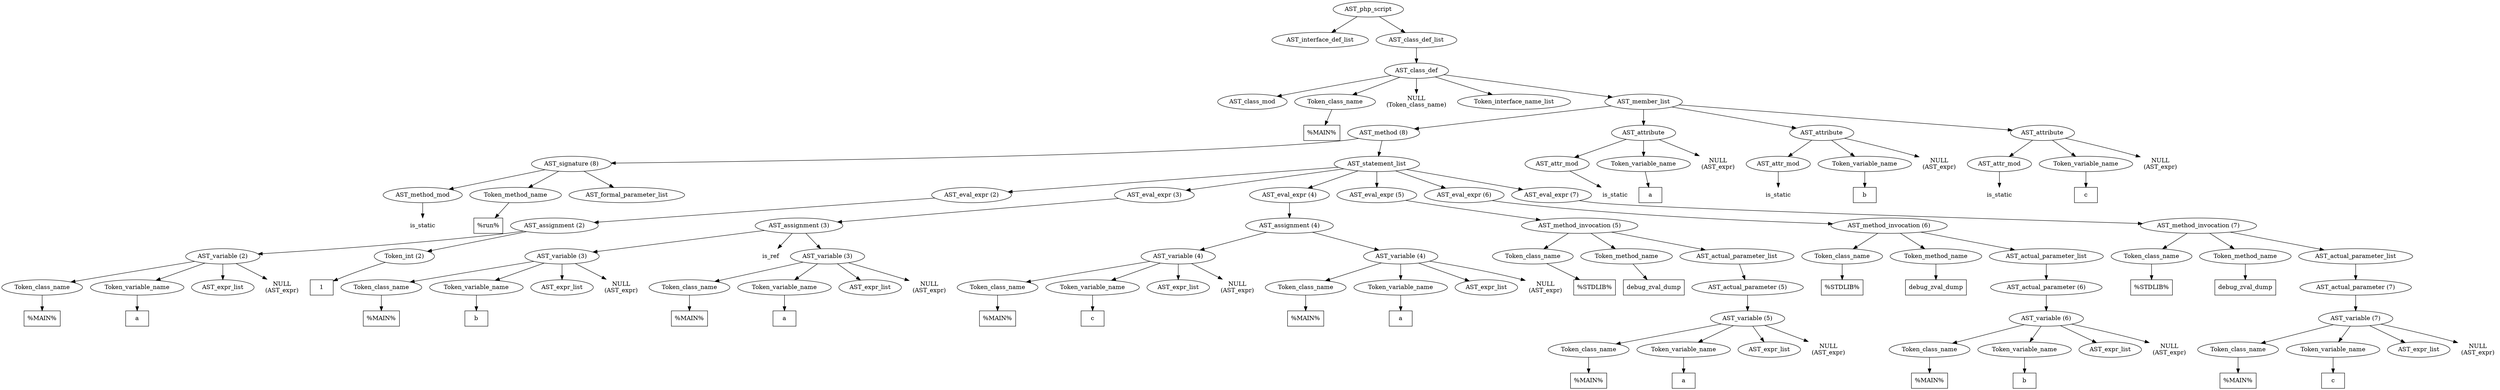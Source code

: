 /*
 * AST in dot format generated by phc -- the PHP compiler
 */

digraph AST {
node_0 [label="AST_php_script"];
node_1 [label="AST_interface_def_list"];
node_2 [label="AST_class_def_list"];
node_3 [label="AST_class_def"];
node_4 [label="AST_class_mod"];
node_5 [label="Token_class_name"];
node_6 [label="%MAIN%", shape=box]
node_5 -> node_6;
node_7 [label="NULL\n(Token_class_name)", shape=plaintext]
node_8 [label="Token_interface_name_list"];
node_9 [label="AST_member_list"];
node_10 [label="AST_method (8)"];
node_11 [label="AST_signature (8)"];
node_12 [label="AST_method_mod"];
node_13 [label="is_static", shape=plaintext]
node_12 -> node_13;
node_14 [label="Token_method_name"];
node_15 [label="%run%", shape=box]
node_14 -> node_15;
node_16 [label="AST_formal_parameter_list"];
node_11 -> node_16;
node_11 -> node_14;
node_11 -> node_12;
node_17 [label="AST_statement_list"];
node_18 [label="AST_eval_expr (2)"];
node_19 [label="AST_assignment (2)"];
node_20 [label="AST_variable (2)"];
node_21 [label="Token_class_name"];
node_22 [label="%MAIN%", shape=box]
node_21 -> node_22;
node_23 [label="Token_variable_name"];
node_24 [label="a", shape=box]
node_23 -> node_24;
node_25 [label="AST_expr_list"];
node_26 [label="NULL\n(AST_expr)", shape=plaintext]
node_20 -> node_26;
node_20 -> node_25;
node_20 -> node_23;
node_20 -> node_21;
node_27 [label="Token_int (2)"];
node_28 [label="1", shape=box]
node_27 -> node_28;
node_19 -> node_27;
node_19 -> node_20;
node_18 -> node_19;
node_29 [label="AST_eval_expr (3)"];
node_30 [label="AST_assignment (3)"];
node_31 [label="AST_variable (3)"];
node_32 [label="Token_class_name"];
node_33 [label="%MAIN%", shape=box]
node_32 -> node_33;
node_34 [label="Token_variable_name"];
node_35 [label="b", shape=box]
node_34 -> node_35;
node_36 [label="AST_expr_list"];
node_37 [label="NULL\n(AST_expr)", shape=plaintext]
node_31 -> node_37;
node_31 -> node_36;
node_31 -> node_34;
node_31 -> node_32;
node_38 [label="is_ref", shape=plaintext]
node_39 [label="AST_variable (3)"];
node_40 [label="Token_class_name"];
node_41 [label="%MAIN%", shape=box]
node_40 -> node_41;
node_42 [label="Token_variable_name"];
node_43 [label="a", shape=box]
node_42 -> node_43;
node_44 [label="AST_expr_list"];
node_45 [label="NULL\n(AST_expr)", shape=plaintext]
node_39 -> node_45;
node_39 -> node_44;
node_39 -> node_42;
node_39 -> node_40;
node_30 -> node_39;
node_30 -> node_38;
node_30 -> node_31;
node_29 -> node_30;
node_46 [label="AST_eval_expr (4)"];
node_47 [label="AST_assignment (4)"];
node_48 [label="AST_variable (4)"];
node_49 [label="Token_class_name"];
node_50 [label="%MAIN%", shape=box]
node_49 -> node_50;
node_51 [label="Token_variable_name"];
node_52 [label="c", shape=box]
node_51 -> node_52;
node_53 [label="AST_expr_list"];
node_54 [label="NULL\n(AST_expr)", shape=plaintext]
node_48 -> node_54;
node_48 -> node_53;
node_48 -> node_51;
node_48 -> node_49;
node_55 [label="AST_variable (4)"];
node_56 [label="Token_class_name"];
node_57 [label="%MAIN%", shape=box]
node_56 -> node_57;
node_58 [label="Token_variable_name"];
node_59 [label="a", shape=box]
node_58 -> node_59;
node_60 [label="AST_expr_list"];
node_61 [label="NULL\n(AST_expr)", shape=plaintext]
node_55 -> node_61;
node_55 -> node_60;
node_55 -> node_58;
node_55 -> node_56;
node_47 -> node_55;
node_47 -> node_48;
node_46 -> node_47;
node_62 [label="AST_eval_expr (5)"];
node_63 [label="AST_method_invocation (5)"];
node_64 [label="Token_class_name"];
node_65 [label="%STDLIB%", shape=box]
node_64 -> node_65;
node_66 [label="Token_method_name"];
node_67 [label="debug_zval_dump", shape=box]
node_66 -> node_67;
node_68 [label="AST_actual_parameter_list"];
node_69 [label="AST_actual_parameter (5)"];
node_70 [label="AST_variable (5)"];
node_71 [label="Token_class_name"];
node_72 [label="%MAIN%", shape=box]
node_71 -> node_72;
node_73 [label="Token_variable_name"];
node_74 [label="a", shape=box]
node_73 -> node_74;
node_75 [label="AST_expr_list"];
node_76 [label="NULL\n(AST_expr)", shape=plaintext]
node_70 -> node_76;
node_70 -> node_75;
node_70 -> node_73;
node_70 -> node_71;
node_69 -> node_70;
node_68 -> node_69;
node_63 -> node_68;
node_63 -> node_66;
node_63 -> node_64;
node_62 -> node_63;
node_77 [label="AST_eval_expr (6)"];
node_78 [label="AST_method_invocation (6)"];
node_79 [label="Token_class_name"];
node_80 [label="%STDLIB%", shape=box]
node_79 -> node_80;
node_81 [label="Token_method_name"];
node_82 [label="debug_zval_dump", shape=box]
node_81 -> node_82;
node_83 [label="AST_actual_parameter_list"];
node_84 [label="AST_actual_parameter (6)"];
node_85 [label="AST_variable (6)"];
node_86 [label="Token_class_name"];
node_87 [label="%MAIN%", shape=box]
node_86 -> node_87;
node_88 [label="Token_variable_name"];
node_89 [label="b", shape=box]
node_88 -> node_89;
node_90 [label="AST_expr_list"];
node_91 [label="NULL\n(AST_expr)", shape=plaintext]
node_85 -> node_91;
node_85 -> node_90;
node_85 -> node_88;
node_85 -> node_86;
node_84 -> node_85;
node_83 -> node_84;
node_78 -> node_83;
node_78 -> node_81;
node_78 -> node_79;
node_77 -> node_78;
node_92 [label="AST_eval_expr (7)"];
node_93 [label="AST_method_invocation (7)"];
node_94 [label="Token_class_name"];
node_95 [label="%STDLIB%", shape=box]
node_94 -> node_95;
node_96 [label="Token_method_name"];
node_97 [label="debug_zval_dump", shape=box]
node_96 -> node_97;
node_98 [label="AST_actual_parameter_list"];
node_99 [label="AST_actual_parameter (7)"];
node_100 [label="AST_variable (7)"];
node_101 [label="Token_class_name"];
node_102 [label="%MAIN%", shape=box]
node_101 -> node_102;
node_103 [label="Token_variable_name"];
node_104 [label="c", shape=box]
node_103 -> node_104;
node_105 [label="AST_expr_list"];
node_106 [label="NULL\n(AST_expr)", shape=plaintext]
node_100 -> node_106;
node_100 -> node_105;
node_100 -> node_103;
node_100 -> node_101;
node_99 -> node_100;
node_98 -> node_99;
node_93 -> node_98;
node_93 -> node_96;
node_93 -> node_94;
node_92 -> node_93;
node_17 -> node_92;
node_17 -> node_77;
node_17 -> node_62;
node_17 -> node_46;
node_17 -> node_29;
node_17 -> node_18;
node_10 -> node_17;
node_10 -> node_11;
node_107 [label="AST_attribute"];
node_108 [label="AST_attr_mod"];
node_109 [label="is_static", shape=plaintext]
node_108 -> node_109;
node_110 [label="Token_variable_name"];
node_111 [label="a", shape=box]
node_110 -> node_111;
node_112 [label="NULL\n(AST_expr)", shape=plaintext]
node_107 -> node_112;
node_107 -> node_110;
node_107 -> node_108;
node_113 [label="AST_attribute"];
node_114 [label="AST_attr_mod"];
node_115 [label="is_static", shape=plaintext]
node_114 -> node_115;
node_116 [label="Token_variable_name"];
node_117 [label="b", shape=box]
node_116 -> node_117;
node_118 [label="NULL\n(AST_expr)", shape=plaintext]
node_113 -> node_118;
node_113 -> node_116;
node_113 -> node_114;
node_119 [label="AST_attribute"];
node_120 [label="AST_attr_mod"];
node_121 [label="is_static", shape=plaintext]
node_120 -> node_121;
node_122 [label="Token_variable_name"];
node_123 [label="c", shape=box]
node_122 -> node_123;
node_124 [label="NULL\n(AST_expr)", shape=plaintext]
node_119 -> node_124;
node_119 -> node_122;
node_119 -> node_120;
node_9 -> node_119;
node_9 -> node_113;
node_9 -> node_107;
node_9 -> node_10;
node_3 -> node_9;
node_3 -> node_8;
node_3 -> node_7;
node_3 -> node_5;
node_3 -> node_4;
node_2 -> node_3;
node_0 -> node_2;
node_0 -> node_1;
}
